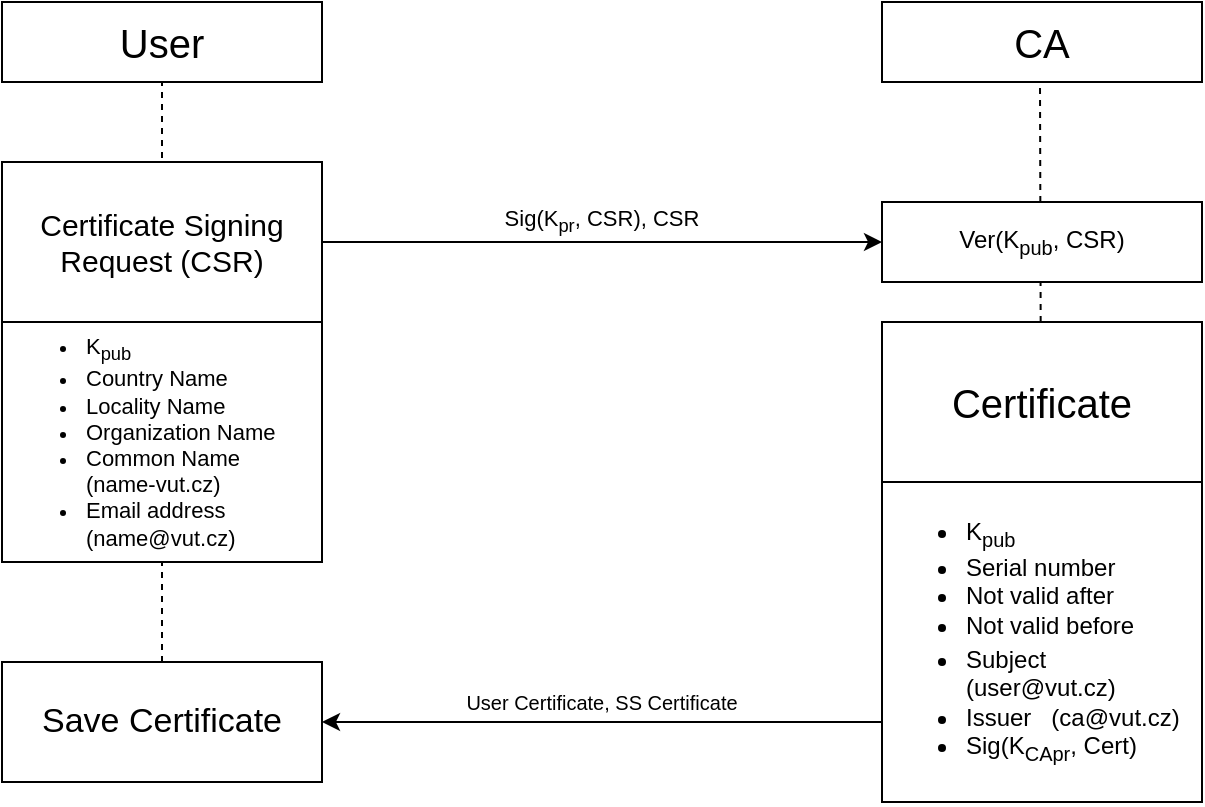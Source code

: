 <mxfile version="12.2.7" type="device" pages="1"><diagram id="-x_R-nRXllClvqlQNXqX" name="Page-1"><mxGraphModel dx="981" dy="535" grid="1" gridSize="10" guides="1" tooltips="1" connect="1" arrows="1" fold="1" page="1" pageScale="1" pageWidth="4681" pageHeight="3300" math="0" shadow="0"><root><mxCell id="0"/><mxCell id="1" parent="0"/><mxCell id="Tl0pGweLyr5gwoz2iCUg-44" value="" style="endArrow=none;dashed=1;html=1;fontSize=10;exitX=0.5;exitY=1;exitDx=0;exitDy=0;" edge="1" parent="1" source="Tl0pGweLyr5gwoz2iCUg-27"><mxGeometry width="50" height="50" relative="1" as="geometry"><mxPoint x="1359" y="1220" as="sourcePoint"/><mxPoint x="1359" y="680" as="targetPoint"/></mxGeometry></mxCell><mxCell id="Tl0pGweLyr5gwoz2iCUg-42" value="" style="endArrow=none;dashed=1;html=1;fontSize=10;exitX=0.5;exitY=1;exitDx=0;exitDy=0;" edge="1" parent="1" source="Tl0pGweLyr5gwoz2iCUg-47"><mxGeometry width="50" height="50" relative="1" as="geometry"><mxPoint x="920" y="1230" as="sourcePoint"/><mxPoint x="920" y="680" as="targetPoint"/></mxGeometry></mxCell><mxCell id="Tl0pGweLyr5gwoz2iCUg-17" value="&lt;font style=&quot;font-size: 20px&quot;&gt;CA&lt;/font&gt;" style="rounded=0;whiteSpace=wrap;html=1;" vertex="1" parent="1"><mxGeometry x="1280" y="640" width="160" height="40" as="geometry"/></mxCell><mxCell id="Tl0pGweLyr5gwoz2iCUg-20" value="&lt;font style=&quot;font-size: 15px&quot;&gt;Certificate Signing Request (CSR)&lt;br&gt;&lt;/font&gt;" style="rounded=0;whiteSpace=wrap;html=1;fontSize=10;" vertex="1" parent="1"><mxGeometry x="840" y="720" width="160" height="80" as="geometry"/></mxCell><mxCell id="Tl0pGweLyr5gwoz2iCUg-22" value="" style="endArrow=classic;html=1;fontSize=10;exitX=1;exitY=0.5;exitDx=0;exitDy=0;" edge="1" parent="1" source="Tl0pGweLyr5gwoz2iCUg-20"><mxGeometry width="50" height="50" relative="1" as="geometry"><mxPoint x="988" y="740" as="sourcePoint"/><mxPoint x="1280" y="760" as="targetPoint"/><Array as="points"><mxPoint x="1040" y="760"/><mxPoint x="1160" y="760"/></Array></mxGeometry></mxCell><mxCell id="Tl0pGweLyr5gwoz2iCUg-23" value="&lt;div style=&quot;font-size: 11px&quot; align=&quot;left&quot;&gt;&lt;ul&gt;&lt;li&gt;&lt;font style=&quot;font-size: 11px&quot;&gt;K&lt;sub&gt;pub&lt;/sub&gt;&lt;/font&gt;&lt;/li&gt;&lt;li&gt;&lt;font style=&quot;font-size: 11px&quot;&gt;Country Name&lt;/font&gt;&lt;/li&gt;&lt;li&gt;&lt;font style=&quot;font-size: 11px&quot;&gt;Locality Name&lt;/font&gt;&lt;/li&gt;&lt;li&gt;&lt;font style=&quot;font-size: 11px&quot;&gt;Organization Name&lt;/font&gt;&lt;/li&gt;&lt;li&gt;&lt;font style=&quot;font-size: 11px&quot;&gt;Common Name&amp;nbsp;&amp;nbsp;&amp;nbsp;&amp;nbsp;&amp;nbsp;&amp;nbsp;&amp;nbsp; (name-vut.cz)&lt;/font&gt;&lt;/li&gt;&lt;li&gt;&lt;font style=&quot;font-size: 11px&quot;&gt;Email address (name@vut.cz)&lt;br&gt;&lt;/font&gt;&lt;/li&gt;&lt;/ul&gt;&lt;/div&gt;" style="rounded=0;whiteSpace=wrap;html=1;fontSize=10;align=left;" vertex="1" parent="1"><mxGeometry x="840" y="800" width="160" height="120" as="geometry"/></mxCell><mxCell id="Tl0pGweLyr5gwoz2iCUg-25" value="&lt;font style=&quot;font-size: 20px&quot;&gt;User&lt;/font&gt;" style="rounded=0;whiteSpace=wrap;html=1;" vertex="1" parent="1"><mxGeometry x="840" y="640" width="160" height="40" as="geometry"/></mxCell><mxCell id="Tl0pGweLyr5gwoz2iCUg-26" value="&lt;font style=&quot;font-size: 20px&quot;&gt;Certificate&lt;/font&gt;" style="rounded=0;whiteSpace=wrap;html=1;fontSize=10;" vertex="1" parent="1"><mxGeometry x="1280" y="800" width="160" height="80" as="geometry"/></mxCell><mxCell id="Tl0pGweLyr5gwoz2iCUg-48" style="edgeStyle=orthogonalEdgeStyle;rounded=0;orthogonalLoop=1;jettySize=auto;html=1;entryX=1;entryY=0.5;entryDx=0;entryDy=0;fontSize=10;" edge="1" parent="1" source="Tl0pGweLyr5gwoz2iCUg-27" target="Tl0pGweLyr5gwoz2iCUg-47"><mxGeometry relative="1" as="geometry"><Array as="points"><mxPoint x="1200" y="1000"/><mxPoint x="1200" y="1000"/></Array></mxGeometry></mxCell><mxCell id="Tl0pGweLyr5gwoz2iCUg-27" value="&lt;div style=&quot;font-size: 12px&quot; align=&quot;left&quot;&gt;&lt;ul&gt;&lt;li&gt;&lt;font style=&quot;font-size: 12px&quot;&gt;K&lt;sub&gt;pub&lt;/sub&gt;&lt;/font&gt;&lt;/li&gt;&lt;li&gt;&lt;font style=&quot;font-size: 12px&quot;&gt;Serial number&lt;/font&gt;&lt;/li&gt;&lt;li&gt;&lt;font style=&quot;font-size: 12px&quot;&gt;Not valid after&lt;/font&gt;&lt;/li&gt;&lt;li&gt;&lt;font style=&quot;font-size: 12px&quot;&gt;Not valid before&lt;sub&gt;&lt;br style=&quot;font-size: 12px&quot;&gt;&lt;/sub&gt;&lt;/font&gt;&lt;/li&gt;&lt;li&gt;&lt;font style=&quot;font-size: 12px&quot;&gt;Subject (user@vut.cz)&lt;br&gt;&lt;/font&gt;&lt;/li&gt;&lt;li&gt;&lt;font style=&quot;font-size: 12px&quot;&gt;Issuer&amp;nbsp;&amp;nbsp; (ca@vut.cz)&lt;/font&gt;&lt;/li&gt;&lt;li&gt;&lt;font style=&quot;font-size: 12px&quot;&gt;Sig(K&lt;sub&gt;CApr&lt;/sub&gt;, Cert)&lt;br&gt;&lt;/font&gt;&lt;/li&gt;&lt;/ul&gt;&lt;/div&gt;" style="rounded=0;whiteSpace=wrap;html=1;fontSize=10;align=left;" vertex="1" parent="1"><mxGeometry x="1280" y="880" width="160" height="160" as="geometry"/></mxCell><mxCell id="Tl0pGweLyr5gwoz2iCUg-30" value="&lt;font style=&quot;font-size: 11px&quot;&gt;Sig(K&lt;sub&gt;pr&lt;/sub&gt;, CSR), CSR&lt;/font&gt;" style="text;html=1;strokeColor=none;fillColor=none;align=center;verticalAlign=middle;whiteSpace=wrap;rounded=0;fontSize=10;" vertex="1" parent="1"><mxGeometry x="1080" y="740" width="120" height="20" as="geometry"/></mxCell><mxCell id="Tl0pGweLyr5gwoz2iCUg-41" value="&lt;font style=&quot;font-size: 12px&quot;&gt;Ver(K&lt;sub&gt;pub&lt;/sub&gt;, CSR)&lt;/font&gt;" style="rounded=0;whiteSpace=wrap;html=1;fontSize=10;" vertex="1" parent="1"><mxGeometry x="1280" y="740" width="160" height="40" as="geometry"/></mxCell><mxCell id="Tl0pGweLyr5gwoz2iCUg-47" value="&lt;font style=&quot;font-size: 17px&quot;&gt;Save Certificate&lt;br&gt;&lt;/font&gt;" style="rounded=0;whiteSpace=wrap;html=1;fontSize=10;" vertex="1" parent="1"><mxGeometry x="840" y="970" width="160" height="60" as="geometry"/></mxCell><mxCell id="Tl0pGweLyr5gwoz2iCUg-49" value="User Certificate, SS Certificate" style="text;html=1;strokeColor=none;fillColor=none;align=center;verticalAlign=middle;whiteSpace=wrap;rounded=0;fontSize=10;" vertex="1" parent="1"><mxGeometry x="1000" y="980" width="280" height="20" as="geometry"/></mxCell></root></mxGraphModel></diagram></mxfile>